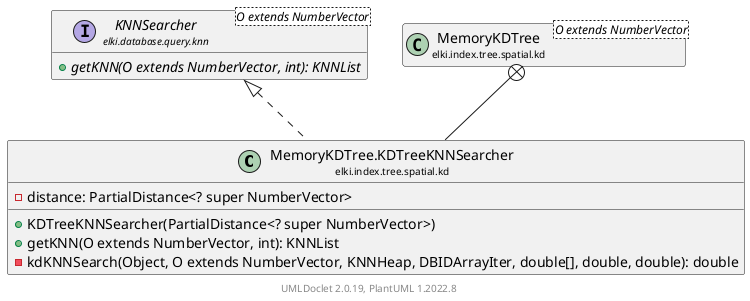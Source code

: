 @startuml
    remove .*\.(Instance|Par|Parameterizer|Factory)$
    set namespaceSeparator none
    hide empty fields
    hide empty methods

    class "<size:14>MemoryKDTree.KDTreeKNNSearcher\n<size:10>elki.index.tree.spatial.kd" as elki.index.tree.spatial.kd.MemoryKDTree.KDTreeKNNSearcher [[MemoryKDTree.KDTreeKNNSearcher.html]] {
        -distance: PartialDistance<? super NumberVector>
        +KDTreeKNNSearcher(PartialDistance<? super NumberVector>)
        +getKNN(O extends NumberVector, int): KNNList
        -kdKNNSearch(Object, O extends NumberVector, KNNHeap, DBIDArrayIter, double[], double, double): double
    }

    interface "<size:14>KNNSearcher\n<size:10>elki.database.query.knn" as elki.database.query.knn.KNNSearcher<O extends NumberVector> [[../../../../database/query/knn/KNNSearcher.html]] {
        {abstract} +getKNN(O extends NumberVector, int): KNNList
    }
    class "<size:14>MemoryKDTree\n<size:10>elki.index.tree.spatial.kd" as elki.index.tree.spatial.kd.MemoryKDTree<O extends NumberVector> [[MemoryKDTree.html]]

    elki.database.query.knn.KNNSearcher <|.. elki.index.tree.spatial.kd.MemoryKDTree.KDTreeKNNSearcher
    elki.index.tree.spatial.kd.MemoryKDTree +-- elki.index.tree.spatial.kd.MemoryKDTree.KDTreeKNNSearcher

    center footer UMLDoclet 2.0.19, PlantUML 1.2022.8
@enduml
